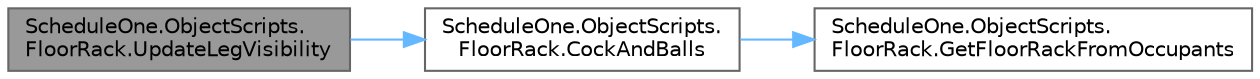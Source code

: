 digraph "ScheduleOne.ObjectScripts.FloorRack.UpdateLegVisibility"
{
 // LATEX_PDF_SIZE
  bgcolor="transparent";
  edge [fontname=Helvetica,fontsize=10,labelfontname=Helvetica,labelfontsize=10];
  node [fontname=Helvetica,fontsize=10,shape=box,height=0.2,width=0.4];
  rankdir="LR";
  Node1 [id="Node000001",label="ScheduleOne.ObjectScripts.\lFloorRack.UpdateLegVisibility",height=0.2,width=0.4,color="gray40", fillcolor="grey60", style="filled", fontcolor="black",tooltip=" "];
  Node1 -> Node2 [id="edge1_Node000001_Node000002",color="steelblue1",style="solid",tooltip=" "];
  Node2 [id="Node000002",label="ScheduleOne.ObjectScripts.\lFloorRack.CockAndBalls",height=0.2,width=0.4,color="grey40", fillcolor="white", style="filled",URL="$class_schedule_one_1_1_object_scripts_1_1_floor_rack.html#a8466a64bb36556698263f7804e75ab86",tooltip=" "];
  Node2 -> Node3 [id="edge2_Node000002_Node000003",color="steelblue1",style="solid",tooltip=" "];
  Node3 [id="Node000003",label="ScheduleOne.ObjectScripts.\lFloorRack.GetFloorRackFromOccupants",height=0.2,width=0.4,color="grey40", fillcolor="white", style="filled",URL="$class_schedule_one_1_1_object_scripts_1_1_floor_rack.html#a285e5e1b368d4954c81df556df298b62",tooltip=" "];
}
